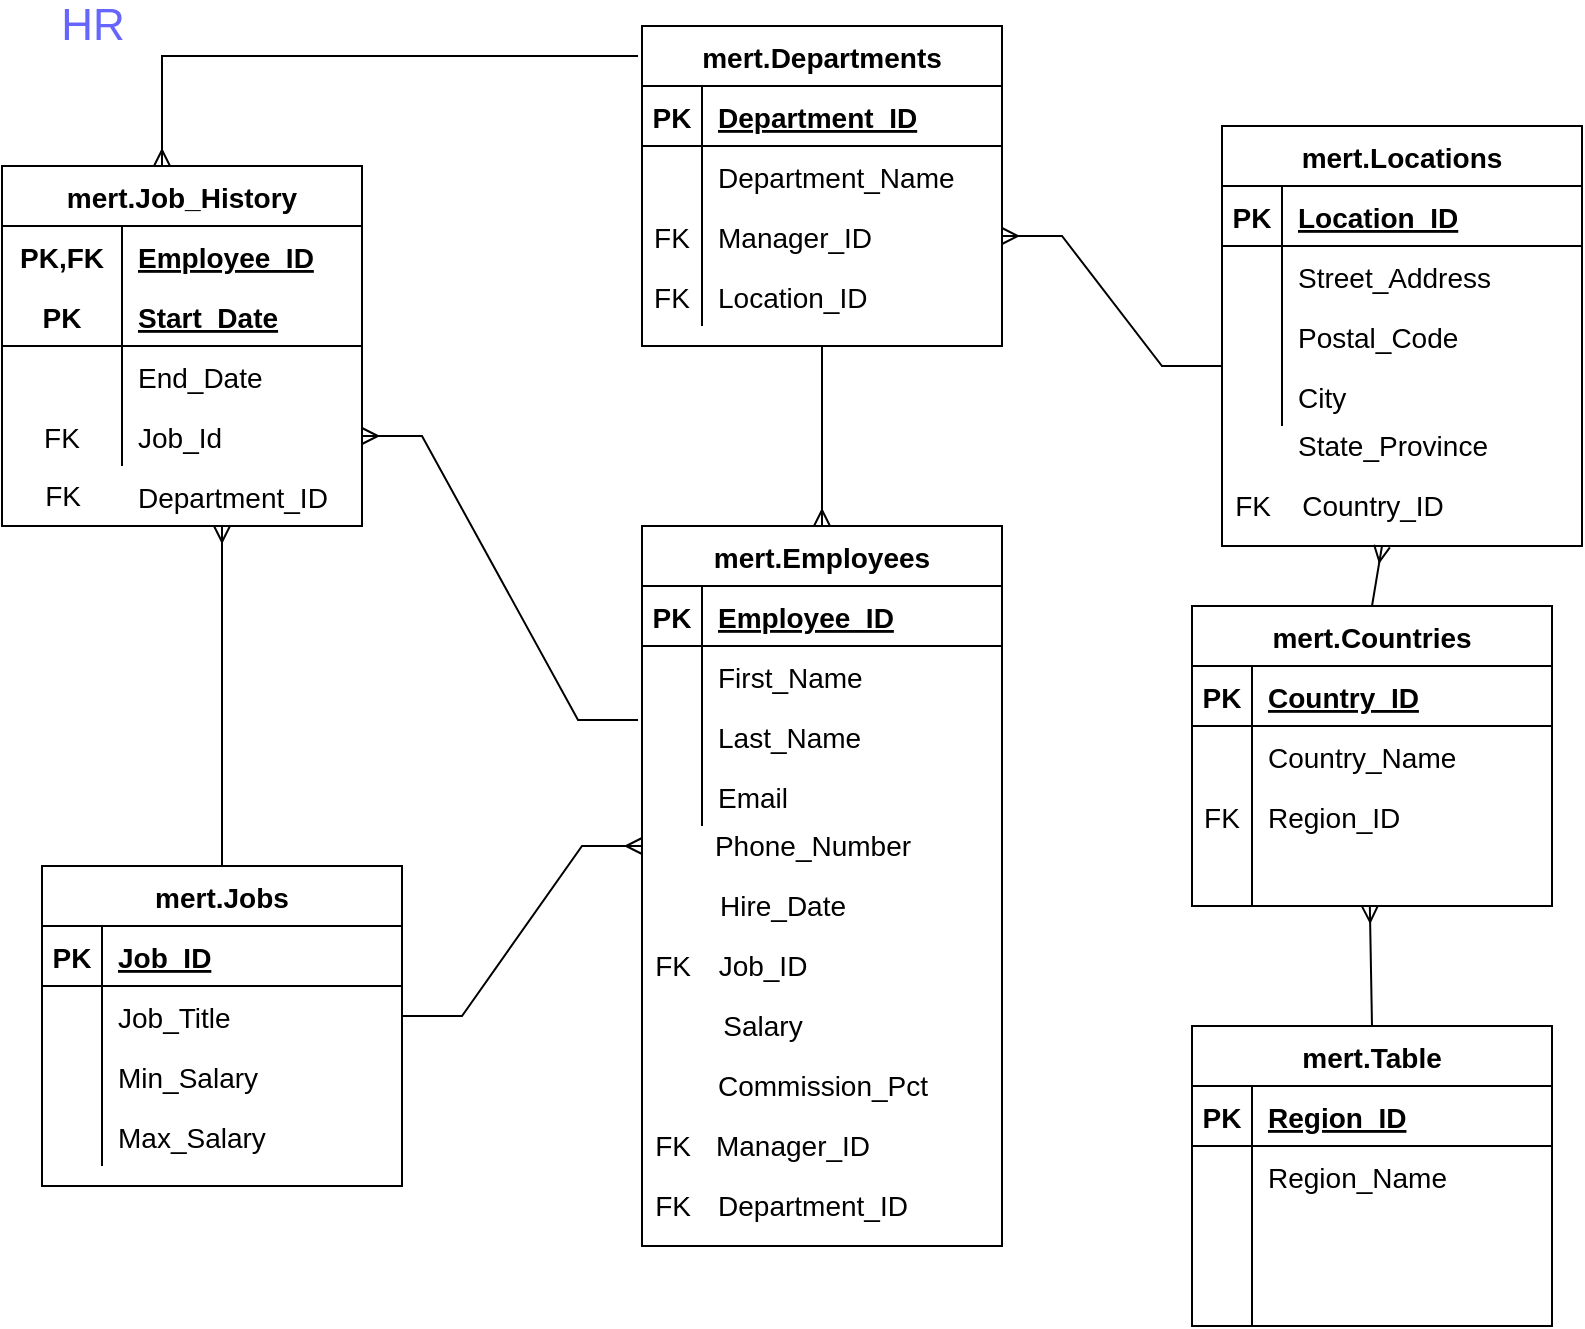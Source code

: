 <mxfile version="15.8.2" type="github">
  <diagram id="R2lEEEUBdFMjLlhIrx00" name="Page-1">
    <mxGraphModel dx="1422" dy="794" grid="1" gridSize="10" guides="1" tooltips="1" connect="1" arrows="1" fold="1" page="1" pageScale="1" pageWidth="850" pageHeight="1100" math="0" shadow="0" extFonts="Permanent Marker^https://fonts.googleapis.com/css?family=Permanent+Marker">
      <root>
        <mxCell id="0" />
        <mxCell id="1" parent="0" />
        <mxCell id="KR36820BQfX0POQIHAML-19" value="&lt;font style=&quot;font-size: 22px&quot; color=&quot;#6666ff&quot;&gt;HR&lt;/font&gt;" style="text;html=1;align=center;verticalAlign=middle;resizable=0;points=[];autosize=1;strokeColor=none;fillColor=none;" vertex="1" parent="1">
          <mxGeometry x="30" y="60" width="50" height="20" as="geometry" />
        </mxCell>
        <mxCell id="KR36820BQfX0POQIHAML-46" value="mert.Departments" style="shape=table;startSize=30;container=1;collapsible=1;childLayout=tableLayout;fixedRows=1;rowLines=0;fontStyle=1;align=center;resizeLast=1;fontSize=14;fontColor=#000000;" vertex="1" parent="1">
          <mxGeometry x="330" y="70" width="180" height="160" as="geometry" />
        </mxCell>
        <mxCell id="KR36820BQfX0POQIHAML-47" value="" style="shape=partialRectangle;collapsible=0;dropTarget=0;pointerEvents=0;fillColor=none;top=0;left=0;bottom=1;right=0;points=[[0,0.5],[1,0.5]];portConstraint=eastwest;fontSize=14;fontColor=#000000;" vertex="1" parent="KR36820BQfX0POQIHAML-46">
          <mxGeometry y="30" width="180" height="30" as="geometry" />
        </mxCell>
        <mxCell id="KR36820BQfX0POQIHAML-48" value="PK" style="shape=partialRectangle;connectable=0;fillColor=none;top=0;left=0;bottom=0;right=0;fontStyle=1;overflow=hidden;fontSize=14;fontColor=#000000;" vertex="1" parent="KR36820BQfX0POQIHAML-47">
          <mxGeometry width="30" height="30" as="geometry">
            <mxRectangle width="30" height="30" as="alternateBounds" />
          </mxGeometry>
        </mxCell>
        <mxCell id="KR36820BQfX0POQIHAML-49" value="Department_ID" style="shape=partialRectangle;connectable=0;fillColor=none;top=0;left=0;bottom=0;right=0;align=left;spacingLeft=6;fontStyle=5;overflow=hidden;fontSize=14;fontColor=#000000;" vertex="1" parent="KR36820BQfX0POQIHAML-47">
          <mxGeometry x="30" width="150" height="30" as="geometry">
            <mxRectangle width="150" height="30" as="alternateBounds" />
          </mxGeometry>
        </mxCell>
        <mxCell id="KR36820BQfX0POQIHAML-50" value="" style="shape=partialRectangle;collapsible=0;dropTarget=0;pointerEvents=0;fillColor=none;top=0;left=0;bottom=0;right=0;points=[[0,0.5],[1,0.5]];portConstraint=eastwest;fontSize=14;fontColor=#000000;" vertex="1" parent="KR36820BQfX0POQIHAML-46">
          <mxGeometry y="60" width="180" height="30" as="geometry" />
        </mxCell>
        <mxCell id="KR36820BQfX0POQIHAML-51" value="" style="shape=partialRectangle;connectable=0;fillColor=none;top=0;left=0;bottom=0;right=0;editable=1;overflow=hidden;fontSize=14;fontColor=#000000;" vertex="1" parent="KR36820BQfX0POQIHAML-50">
          <mxGeometry width="30" height="30" as="geometry">
            <mxRectangle width="30" height="30" as="alternateBounds" />
          </mxGeometry>
        </mxCell>
        <mxCell id="KR36820BQfX0POQIHAML-52" value="Department_Name" style="shape=partialRectangle;connectable=0;fillColor=none;top=0;left=0;bottom=0;right=0;align=left;spacingLeft=6;overflow=hidden;fontSize=14;fontColor=#000000;" vertex="1" parent="KR36820BQfX0POQIHAML-50">
          <mxGeometry x="30" width="150" height="30" as="geometry">
            <mxRectangle width="150" height="30" as="alternateBounds" />
          </mxGeometry>
        </mxCell>
        <mxCell id="KR36820BQfX0POQIHAML-53" value="" style="shape=partialRectangle;collapsible=0;dropTarget=0;pointerEvents=0;fillColor=none;top=0;left=0;bottom=0;right=0;points=[[0,0.5],[1,0.5]];portConstraint=eastwest;fontSize=14;fontColor=#000000;" vertex="1" parent="KR36820BQfX0POQIHAML-46">
          <mxGeometry y="90" width="180" height="30" as="geometry" />
        </mxCell>
        <mxCell id="KR36820BQfX0POQIHAML-54" value="FK" style="shape=partialRectangle;connectable=0;fillColor=none;top=0;left=0;bottom=0;right=0;editable=1;overflow=hidden;fontSize=14;fontColor=#000000;" vertex="1" parent="KR36820BQfX0POQIHAML-53">
          <mxGeometry width="30" height="30" as="geometry">
            <mxRectangle width="30" height="30" as="alternateBounds" />
          </mxGeometry>
        </mxCell>
        <mxCell id="KR36820BQfX0POQIHAML-55" value="Manager_ID" style="shape=partialRectangle;connectable=0;fillColor=none;top=0;left=0;bottom=0;right=0;align=left;spacingLeft=6;overflow=hidden;fontSize=14;fontColor=#000000;" vertex="1" parent="KR36820BQfX0POQIHAML-53">
          <mxGeometry x="30" width="150" height="30" as="geometry">
            <mxRectangle width="150" height="30" as="alternateBounds" />
          </mxGeometry>
        </mxCell>
        <mxCell id="KR36820BQfX0POQIHAML-56" value="" style="shape=partialRectangle;collapsible=0;dropTarget=0;pointerEvents=0;fillColor=none;top=0;left=0;bottom=0;right=0;points=[[0,0.5],[1,0.5]];portConstraint=eastwest;fontSize=14;fontColor=#000000;" vertex="1" parent="KR36820BQfX0POQIHAML-46">
          <mxGeometry y="120" width="180" height="30" as="geometry" />
        </mxCell>
        <mxCell id="KR36820BQfX0POQIHAML-57" value="FK" style="shape=partialRectangle;connectable=0;fillColor=none;top=0;left=0;bottom=0;right=0;editable=1;overflow=hidden;fontSize=14;fontColor=#000000;" vertex="1" parent="KR36820BQfX0POQIHAML-56">
          <mxGeometry width="30" height="30" as="geometry">
            <mxRectangle width="30" height="30" as="alternateBounds" />
          </mxGeometry>
        </mxCell>
        <mxCell id="KR36820BQfX0POQIHAML-58" value="Location_ID" style="shape=partialRectangle;connectable=0;fillColor=none;top=0;left=0;bottom=0;right=0;align=left;spacingLeft=6;overflow=hidden;fontSize=14;fontColor=#000000;" vertex="1" parent="KR36820BQfX0POQIHAML-56">
          <mxGeometry x="30" width="150" height="30" as="geometry">
            <mxRectangle width="150" height="30" as="alternateBounds" />
          </mxGeometry>
        </mxCell>
        <mxCell id="KR36820BQfX0POQIHAML-74" value="mert.Locations" style="shape=table;startSize=30;container=1;collapsible=1;childLayout=tableLayout;fixedRows=1;rowLines=0;fontStyle=1;align=center;resizeLast=1;fontSize=14;fontColor=#000000;" vertex="1" parent="1">
          <mxGeometry x="620" y="120" width="180" height="210" as="geometry" />
        </mxCell>
        <mxCell id="KR36820BQfX0POQIHAML-75" value="" style="shape=partialRectangle;collapsible=0;dropTarget=0;pointerEvents=0;fillColor=none;top=0;left=0;bottom=1;right=0;points=[[0,0.5],[1,0.5]];portConstraint=eastwest;fontSize=14;fontColor=#000000;" vertex="1" parent="KR36820BQfX0POQIHAML-74">
          <mxGeometry y="30" width="180" height="30" as="geometry" />
        </mxCell>
        <mxCell id="KR36820BQfX0POQIHAML-76" value="PK" style="shape=partialRectangle;connectable=0;fillColor=none;top=0;left=0;bottom=0;right=0;fontStyle=1;overflow=hidden;fontSize=14;fontColor=#000000;" vertex="1" parent="KR36820BQfX0POQIHAML-75">
          <mxGeometry width="30" height="30" as="geometry">
            <mxRectangle width="30" height="30" as="alternateBounds" />
          </mxGeometry>
        </mxCell>
        <mxCell id="KR36820BQfX0POQIHAML-77" value="Location_ID" style="shape=partialRectangle;connectable=0;fillColor=none;top=0;left=0;bottom=0;right=0;align=left;spacingLeft=6;fontStyle=5;overflow=hidden;fontSize=14;fontColor=#000000;" vertex="1" parent="KR36820BQfX0POQIHAML-75">
          <mxGeometry x="30" width="150" height="30" as="geometry">
            <mxRectangle width="150" height="30" as="alternateBounds" />
          </mxGeometry>
        </mxCell>
        <mxCell id="KR36820BQfX0POQIHAML-78" value="" style="shape=partialRectangle;collapsible=0;dropTarget=0;pointerEvents=0;fillColor=none;top=0;left=0;bottom=0;right=0;points=[[0,0.5],[1,0.5]];portConstraint=eastwest;fontSize=14;fontColor=#000000;" vertex="1" parent="KR36820BQfX0POQIHAML-74">
          <mxGeometry y="60" width="180" height="30" as="geometry" />
        </mxCell>
        <mxCell id="KR36820BQfX0POQIHAML-79" value="" style="shape=partialRectangle;connectable=0;fillColor=none;top=0;left=0;bottom=0;right=0;editable=1;overflow=hidden;fontSize=14;fontColor=#000000;" vertex="1" parent="KR36820BQfX0POQIHAML-78">
          <mxGeometry width="30" height="30" as="geometry">
            <mxRectangle width="30" height="30" as="alternateBounds" />
          </mxGeometry>
        </mxCell>
        <mxCell id="KR36820BQfX0POQIHAML-80" value="Street_Address" style="shape=partialRectangle;connectable=0;fillColor=none;top=0;left=0;bottom=0;right=0;align=left;spacingLeft=6;overflow=hidden;fontSize=14;fontColor=#000000;" vertex="1" parent="KR36820BQfX0POQIHAML-78">
          <mxGeometry x="30" width="150" height="30" as="geometry">
            <mxRectangle width="150" height="30" as="alternateBounds" />
          </mxGeometry>
        </mxCell>
        <mxCell id="KR36820BQfX0POQIHAML-81" value="" style="shape=partialRectangle;collapsible=0;dropTarget=0;pointerEvents=0;fillColor=none;top=0;left=0;bottom=0;right=0;points=[[0,0.5],[1,0.5]];portConstraint=eastwest;fontSize=14;fontColor=#000000;" vertex="1" parent="KR36820BQfX0POQIHAML-74">
          <mxGeometry y="90" width="180" height="30" as="geometry" />
        </mxCell>
        <mxCell id="KR36820BQfX0POQIHAML-82" value="" style="shape=partialRectangle;connectable=0;fillColor=none;top=0;left=0;bottom=0;right=0;editable=1;overflow=hidden;fontSize=14;fontColor=#000000;" vertex="1" parent="KR36820BQfX0POQIHAML-81">
          <mxGeometry width="30" height="30" as="geometry">
            <mxRectangle width="30" height="30" as="alternateBounds" />
          </mxGeometry>
        </mxCell>
        <mxCell id="KR36820BQfX0POQIHAML-83" value="Postal_Code" style="shape=partialRectangle;connectable=0;fillColor=none;top=0;left=0;bottom=0;right=0;align=left;spacingLeft=6;overflow=hidden;fontSize=14;fontColor=#000000;" vertex="1" parent="KR36820BQfX0POQIHAML-81">
          <mxGeometry x="30" width="150" height="30" as="geometry">
            <mxRectangle width="150" height="30" as="alternateBounds" />
          </mxGeometry>
        </mxCell>
        <mxCell id="KR36820BQfX0POQIHAML-84" value="" style="shape=partialRectangle;collapsible=0;dropTarget=0;pointerEvents=0;fillColor=none;top=0;left=0;bottom=0;right=0;points=[[0,0.5],[1,0.5]];portConstraint=eastwest;fontSize=14;fontColor=#000000;" vertex="1" parent="KR36820BQfX0POQIHAML-74">
          <mxGeometry y="120" width="180" height="30" as="geometry" />
        </mxCell>
        <mxCell id="KR36820BQfX0POQIHAML-85" value="" style="shape=partialRectangle;connectable=0;fillColor=none;top=0;left=0;bottom=0;right=0;editable=1;overflow=hidden;fontSize=14;fontColor=#000000;" vertex="1" parent="KR36820BQfX0POQIHAML-84">
          <mxGeometry width="30" height="30" as="geometry">
            <mxRectangle width="30" height="30" as="alternateBounds" />
          </mxGeometry>
        </mxCell>
        <mxCell id="KR36820BQfX0POQIHAML-86" value="City" style="shape=partialRectangle;connectable=0;fillColor=none;top=0;left=0;bottom=0;right=0;align=left;spacingLeft=6;overflow=hidden;fontSize=14;fontColor=#000000;" vertex="1" parent="KR36820BQfX0POQIHAML-84">
          <mxGeometry x="30" width="150" height="30" as="geometry">
            <mxRectangle width="150" height="30" as="alternateBounds" />
          </mxGeometry>
        </mxCell>
        <mxCell id="KR36820BQfX0POQIHAML-87" value="State_Province" style="text;html=1;align=center;verticalAlign=middle;resizable=0;points=[];autosize=1;strokeColor=none;fillColor=none;fontSize=14;fontColor=#000000;" vertex="1" parent="1">
          <mxGeometry x="650" y="270" width="110" height="20" as="geometry" />
        </mxCell>
        <mxCell id="KR36820BQfX0POQIHAML-88" value="Country_ID" style="text;html=1;align=center;verticalAlign=middle;resizable=0;points=[];autosize=1;strokeColor=none;fillColor=none;fontSize=14;fontColor=#000000;" vertex="1" parent="1">
          <mxGeometry x="650" y="300" width="90" height="20" as="geometry" />
        </mxCell>
        <mxCell id="KR36820BQfX0POQIHAML-89" value="mert.Jobs" style="shape=table;startSize=30;container=1;collapsible=1;childLayout=tableLayout;fixedRows=1;rowLines=0;fontStyle=1;align=center;resizeLast=1;fontSize=14;fontColor=#000000;" vertex="1" parent="1">
          <mxGeometry x="30" y="490" width="180" height="160" as="geometry" />
        </mxCell>
        <mxCell id="KR36820BQfX0POQIHAML-90" value="" style="shape=partialRectangle;collapsible=0;dropTarget=0;pointerEvents=0;fillColor=none;top=0;left=0;bottom=1;right=0;points=[[0,0.5],[1,0.5]];portConstraint=eastwest;fontSize=14;fontColor=#000000;" vertex="1" parent="KR36820BQfX0POQIHAML-89">
          <mxGeometry y="30" width="180" height="30" as="geometry" />
        </mxCell>
        <mxCell id="KR36820BQfX0POQIHAML-91" value="PK" style="shape=partialRectangle;connectable=0;fillColor=none;top=0;left=0;bottom=0;right=0;fontStyle=1;overflow=hidden;fontSize=14;fontColor=#000000;" vertex="1" parent="KR36820BQfX0POQIHAML-90">
          <mxGeometry width="30" height="30" as="geometry">
            <mxRectangle width="30" height="30" as="alternateBounds" />
          </mxGeometry>
        </mxCell>
        <mxCell id="KR36820BQfX0POQIHAML-92" value="Job_ID" style="shape=partialRectangle;connectable=0;fillColor=none;top=0;left=0;bottom=0;right=0;align=left;spacingLeft=6;fontStyle=5;overflow=hidden;fontSize=14;fontColor=#000000;" vertex="1" parent="KR36820BQfX0POQIHAML-90">
          <mxGeometry x="30" width="150" height="30" as="geometry">
            <mxRectangle width="150" height="30" as="alternateBounds" />
          </mxGeometry>
        </mxCell>
        <mxCell id="KR36820BQfX0POQIHAML-93" value="" style="shape=partialRectangle;collapsible=0;dropTarget=0;pointerEvents=0;fillColor=none;top=0;left=0;bottom=0;right=0;points=[[0,0.5],[1,0.5]];portConstraint=eastwest;fontSize=14;fontColor=#000000;" vertex="1" parent="KR36820BQfX0POQIHAML-89">
          <mxGeometry y="60" width="180" height="30" as="geometry" />
        </mxCell>
        <mxCell id="KR36820BQfX0POQIHAML-94" value="" style="shape=partialRectangle;connectable=0;fillColor=none;top=0;left=0;bottom=0;right=0;editable=1;overflow=hidden;fontSize=14;fontColor=#000000;" vertex="1" parent="KR36820BQfX0POQIHAML-93">
          <mxGeometry width="30" height="30" as="geometry">
            <mxRectangle width="30" height="30" as="alternateBounds" />
          </mxGeometry>
        </mxCell>
        <mxCell id="KR36820BQfX0POQIHAML-95" value="Job_Title" style="shape=partialRectangle;connectable=0;fillColor=none;top=0;left=0;bottom=0;right=0;align=left;spacingLeft=6;overflow=hidden;fontSize=14;fontColor=#000000;" vertex="1" parent="KR36820BQfX0POQIHAML-93">
          <mxGeometry x="30" width="150" height="30" as="geometry">
            <mxRectangle width="150" height="30" as="alternateBounds" />
          </mxGeometry>
        </mxCell>
        <mxCell id="KR36820BQfX0POQIHAML-96" value="" style="shape=partialRectangle;collapsible=0;dropTarget=0;pointerEvents=0;fillColor=none;top=0;left=0;bottom=0;right=0;points=[[0,0.5],[1,0.5]];portConstraint=eastwest;fontSize=14;fontColor=#000000;" vertex="1" parent="KR36820BQfX0POQIHAML-89">
          <mxGeometry y="90" width="180" height="30" as="geometry" />
        </mxCell>
        <mxCell id="KR36820BQfX0POQIHAML-97" value="" style="shape=partialRectangle;connectable=0;fillColor=none;top=0;left=0;bottom=0;right=0;editable=1;overflow=hidden;fontSize=14;fontColor=#000000;" vertex="1" parent="KR36820BQfX0POQIHAML-96">
          <mxGeometry width="30" height="30" as="geometry">
            <mxRectangle width="30" height="30" as="alternateBounds" />
          </mxGeometry>
        </mxCell>
        <mxCell id="KR36820BQfX0POQIHAML-98" value="Min_Salary" style="shape=partialRectangle;connectable=0;fillColor=none;top=0;left=0;bottom=0;right=0;align=left;spacingLeft=6;overflow=hidden;fontSize=14;fontColor=#000000;" vertex="1" parent="KR36820BQfX0POQIHAML-96">
          <mxGeometry x="30" width="150" height="30" as="geometry">
            <mxRectangle width="150" height="30" as="alternateBounds" />
          </mxGeometry>
        </mxCell>
        <mxCell id="KR36820BQfX0POQIHAML-99" value="" style="shape=partialRectangle;collapsible=0;dropTarget=0;pointerEvents=0;fillColor=none;top=0;left=0;bottom=0;right=0;points=[[0,0.5],[1,0.5]];portConstraint=eastwest;fontSize=14;fontColor=#000000;" vertex="1" parent="KR36820BQfX0POQIHAML-89">
          <mxGeometry y="120" width="180" height="30" as="geometry" />
        </mxCell>
        <mxCell id="KR36820BQfX0POQIHAML-100" value="" style="shape=partialRectangle;connectable=0;fillColor=none;top=0;left=0;bottom=0;right=0;editable=1;overflow=hidden;fontSize=14;fontColor=#000000;" vertex="1" parent="KR36820BQfX0POQIHAML-99">
          <mxGeometry width="30" height="30" as="geometry">
            <mxRectangle width="30" height="30" as="alternateBounds" />
          </mxGeometry>
        </mxCell>
        <mxCell id="KR36820BQfX0POQIHAML-101" value="Max_Salary" style="shape=partialRectangle;connectable=0;fillColor=none;top=0;left=0;bottom=0;right=0;align=left;spacingLeft=6;overflow=hidden;fontSize=14;fontColor=#000000;" vertex="1" parent="KR36820BQfX0POQIHAML-99">
          <mxGeometry x="30" width="150" height="30" as="geometry">
            <mxRectangle width="150" height="30" as="alternateBounds" />
          </mxGeometry>
        </mxCell>
        <mxCell id="KR36820BQfX0POQIHAML-102" value="mert.Employees" style="shape=table;startSize=30;container=1;collapsible=1;childLayout=tableLayout;fixedRows=1;rowLines=0;fontStyle=1;align=center;resizeLast=1;fontSize=14;fontColor=#000000;" vertex="1" parent="1">
          <mxGeometry x="330" y="320" width="180" height="360" as="geometry" />
        </mxCell>
        <mxCell id="KR36820BQfX0POQIHAML-103" value="" style="shape=partialRectangle;collapsible=0;dropTarget=0;pointerEvents=0;fillColor=none;top=0;left=0;bottom=1;right=0;points=[[0,0.5],[1,0.5]];portConstraint=eastwest;fontSize=14;fontColor=#000000;" vertex="1" parent="KR36820BQfX0POQIHAML-102">
          <mxGeometry y="30" width="180" height="30" as="geometry" />
        </mxCell>
        <mxCell id="KR36820BQfX0POQIHAML-104" value="PK" style="shape=partialRectangle;connectable=0;fillColor=none;top=0;left=0;bottom=0;right=0;fontStyle=1;overflow=hidden;fontSize=14;fontColor=#000000;" vertex="1" parent="KR36820BQfX0POQIHAML-103">
          <mxGeometry width="30" height="30" as="geometry">
            <mxRectangle width="30" height="30" as="alternateBounds" />
          </mxGeometry>
        </mxCell>
        <mxCell id="KR36820BQfX0POQIHAML-105" value="Employee_ID" style="shape=partialRectangle;connectable=0;fillColor=none;top=0;left=0;bottom=0;right=0;align=left;spacingLeft=6;fontStyle=5;overflow=hidden;fontSize=14;fontColor=#000000;" vertex="1" parent="KR36820BQfX0POQIHAML-103">
          <mxGeometry x="30" width="150" height="30" as="geometry">
            <mxRectangle width="150" height="30" as="alternateBounds" />
          </mxGeometry>
        </mxCell>
        <mxCell id="KR36820BQfX0POQIHAML-106" value="" style="shape=partialRectangle;collapsible=0;dropTarget=0;pointerEvents=0;fillColor=none;top=0;left=0;bottom=0;right=0;points=[[0,0.5],[1,0.5]];portConstraint=eastwest;fontSize=14;fontColor=#000000;" vertex="1" parent="KR36820BQfX0POQIHAML-102">
          <mxGeometry y="60" width="180" height="30" as="geometry" />
        </mxCell>
        <mxCell id="KR36820BQfX0POQIHAML-107" value="" style="shape=partialRectangle;connectable=0;fillColor=none;top=0;left=0;bottom=0;right=0;editable=1;overflow=hidden;fontSize=14;fontColor=#000000;" vertex="1" parent="KR36820BQfX0POQIHAML-106">
          <mxGeometry width="30" height="30" as="geometry">
            <mxRectangle width="30" height="30" as="alternateBounds" />
          </mxGeometry>
        </mxCell>
        <mxCell id="KR36820BQfX0POQIHAML-108" value="First_Name" style="shape=partialRectangle;connectable=0;fillColor=none;top=0;left=0;bottom=0;right=0;align=left;spacingLeft=6;overflow=hidden;fontSize=14;fontColor=#000000;" vertex="1" parent="KR36820BQfX0POQIHAML-106">
          <mxGeometry x="30" width="150" height="30" as="geometry">
            <mxRectangle width="150" height="30" as="alternateBounds" />
          </mxGeometry>
        </mxCell>
        <mxCell id="KR36820BQfX0POQIHAML-109" value="" style="shape=partialRectangle;collapsible=0;dropTarget=0;pointerEvents=0;fillColor=none;top=0;left=0;bottom=0;right=0;points=[[0,0.5],[1,0.5]];portConstraint=eastwest;fontSize=14;fontColor=#000000;" vertex="1" parent="KR36820BQfX0POQIHAML-102">
          <mxGeometry y="90" width="180" height="30" as="geometry" />
        </mxCell>
        <mxCell id="KR36820BQfX0POQIHAML-110" value="" style="shape=partialRectangle;connectable=0;fillColor=none;top=0;left=0;bottom=0;right=0;editable=1;overflow=hidden;fontSize=14;fontColor=#000000;" vertex="1" parent="KR36820BQfX0POQIHAML-109">
          <mxGeometry width="30" height="30" as="geometry">
            <mxRectangle width="30" height="30" as="alternateBounds" />
          </mxGeometry>
        </mxCell>
        <mxCell id="KR36820BQfX0POQIHAML-111" value="Last_Name" style="shape=partialRectangle;connectable=0;fillColor=none;top=0;left=0;bottom=0;right=0;align=left;spacingLeft=6;overflow=hidden;fontSize=14;fontColor=#000000;" vertex="1" parent="KR36820BQfX0POQIHAML-109">
          <mxGeometry x="30" width="150" height="30" as="geometry">
            <mxRectangle width="150" height="30" as="alternateBounds" />
          </mxGeometry>
        </mxCell>
        <mxCell id="KR36820BQfX0POQIHAML-112" value="" style="shape=partialRectangle;collapsible=0;dropTarget=0;pointerEvents=0;fillColor=none;top=0;left=0;bottom=0;right=0;points=[[0,0.5],[1,0.5]];portConstraint=eastwest;fontSize=14;fontColor=#000000;" vertex="1" parent="KR36820BQfX0POQIHAML-102">
          <mxGeometry y="120" width="180" height="30" as="geometry" />
        </mxCell>
        <mxCell id="KR36820BQfX0POQIHAML-113" value="" style="shape=partialRectangle;connectable=0;fillColor=none;top=0;left=0;bottom=0;right=0;editable=1;overflow=hidden;fontSize=14;fontColor=#000000;" vertex="1" parent="KR36820BQfX0POQIHAML-112">
          <mxGeometry width="30" height="30" as="geometry">
            <mxRectangle width="30" height="30" as="alternateBounds" />
          </mxGeometry>
        </mxCell>
        <mxCell id="KR36820BQfX0POQIHAML-114" value="Email" style="shape=partialRectangle;connectable=0;fillColor=none;top=0;left=0;bottom=0;right=0;align=left;spacingLeft=6;overflow=hidden;fontSize=14;fontColor=#000000;" vertex="1" parent="KR36820BQfX0POQIHAML-112">
          <mxGeometry x="30" width="150" height="30" as="geometry">
            <mxRectangle width="150" height="30" as="alternateBounds" />
          </mxGeometry>
        </mxCell>
        <mxCell id="KR36820BQfX0POQIHAML-115" value="Phone_Number" style="text;html=1;align=center;verticalAlign=middle;resizable=0;points=[];autosize=1;strokeColor=none;fillColor=none;fontSize=14;fontColor=#000000;" vertex="1" parent="1">
          <mxGeometry x="360" y="470" width="110" height="20" as="geometry" />
        </mxCell>
        <mxCell id="KR36820BQfX0POQIHAML-116" value="Hire_Date" style="text;html=1;align=center;verticalAlign=middle;resizable=0;points=[];autosize=1;strokeColor=none;fillColor=none;fontSize=14;fontColor=#000000;" vertex="1" parent="1">
          <mxGeometry x="360" y="500" width="80" height="20" as="geometry" />
        </mxCell>
        <mxCell id="KR36820BQfX0POQIHAML-117" value="Job_ID" style="text;html=1;align=center;verticalAlign=middle;resizable=0;points=[];autosize=1;strokeColor=none;fillColor=none;fontSize=14;fontColor=#000000;" vertex="1" parent="1">
          <mxGeometry x="360" y="530" width="60" height="20" as="geometry" />
        </mxCell>
        <mxCell id="KR36820BQfX0POQIHAML-118" value="Salary" style="text;html=1;align=center;verticalAlign=middle;resizable=0;points=[];autosize=1;strokeColor=none;fillColor=none;fontSize=14;fontColor=#000000;" vertex="1" parent="1">
          <mxGeometry x="360" y="560" width="60" height="20" as="geometry" />
        </mxCell>
        <mxCell id="KR36820BQfX0POQIHAML-119" value="Commission_Pct" style="text;html=1;align=center;verticalAlign=middle;resizable=0;points=[];autosize=1;strokeColor=none;fillColor=none;fontSize=14;fontColor=#000000;" vertex="1" parent="1">
          <mxGeometry x="360" y="590" width="120" height="20" as="geometry" />
        </mxCell>
        <mxCell id="KR36820BQfX0POQIHAML-120" value="Manager_ID" style="text;html=1;align=center;verticalAlign=middle;resizable=0;points=[];autosize=1;strokeColor=none;fillColor=none;fontSize=14;fontColor=#000000;" vertex="1" parent="1">
          <mxGeometry x="360" y="620" width="90" height="20" as="geometry" />
        </mxCell>
        <mxCell id="KR36820BQfX0POQIHAML-121" value="Department_ID" style="text;html=1;align=center;verticalAlign=middle;resizable=0;points=[];autosize=1;strokeColor=none;fillColor=none;fontSize=14;fontColor=#000000;" vertex="1" parent="1">
          <mxGeometry x="360" y="650" width="110" height="20" as="geometry" />
        </mxCell>
        <mxCell id="KR36820BQfX0POQIHAML-122" value="mert.Countries" style="shape=table;startSize=30;container=1;collapsible=1;childLayout=tableLayout;fixedRows=1;rowLines=0;fontStyle=1;align=center;resizeLast=1;fontSize=14;fontColor=#000000;" vertex="1" parent="1">
          <mxGeometry x="605" y="360" width="180" height="150" as="geometry" />
        </mxCell>
        <mxCell id="KR36820BQfX0POQIHAML-123" value="" style="shape=partialRectangle;collapsible=0;dropTarget=0;pointerEvents=0;fillColor=none;top=0;left=0;bottom=1;right=0;points=[[0,0.5],[1,0.5]];portConstraint=eastwest;fontSize=14;fontColor=#000000;" vertex="1" parent="KR36820BQfX0POQIHAML-122">
          <mxGeometry y="30" width="180" height="30" as="geometry" />
        </mxCell>
        <mxCell id="KR36820BQfX0POQIHAML-124" value="PK" style="shape=partialRectangle;connectable=0;fillColor=none;top=0;left=0;bottom=0;right=0;fontStyle=1;overflow=hidden;fontSize=14;fontColor=#000000;" vertex="1" parent="KR36820BQfX0POQIHAML-123">
          <mxGeometry width="30" height="30" as="geometry">
            <mxRectangle width="30" height="30" as="alternateBounds" />
          </mxGeometry>
        </mxCell>
        <mxCell id="KR36820BQfX0POQIHAML-125" value="Country_ID" style="shape=partialRectangle;connectable=0;fillColor=none;top=0;left=0;bottom=0;right=0;align=left;spacingLeft=6;fontStyle=5;overflow=hidden;fontSize=14;fontColor=#000000;" vertex="1" parent="KR36820BQfX0POQIHAML-123">
          <mxGeometry x="30" width="150" height="30" as="geometry">
            <mxRectangle width="150" height="30" as="alternateBounds" />
          </mxGeometry>
        </mxCell>
        <mxCell id="KR36820BQfX0POQIHAML-126" value="" style="shape=partialRectangle;collapsible=0;dropTarget=0;pointerEvents=0;fillColor=none;top=0;left=0;bottom=0;right=0;points=[[0,0.5],[1,0.5]];portConstraint=eastwest;fontSize=14;fontColor=#000000;" vertex="1" parent="KR36820BQfX0POQIHAML-122">
          <mxGeometry y="60" width="180" height="30" as="geometry" />
        </mxCell>
        <mxCell id="KR36820BQfX0POQIHAML-127" value="" style="shape=partialRectangle;connectable=0;fillColor=none;top=0;left=0;bottom=0;right=0;editable=1;overflow=hidden;fontSize=14;fontColor=#000000;" vertex="1" parent="KR36820BQfX0POQIHAML-126">
          <mxGeometry width="30" height="30" as="geometry">
            <mxRectangle width="30" height="30" as="alternateBounds" />
          </mxGeometry>
        </mxCell>
        <mxCell id="KR36820BQfX0POQIHAML-128" value="Country_Name" style="shape=partialRectangle;connectable=0;fillColor=none;top=0;left=0;bottom=0;right=0;align=left;spacingLeft=6;overflow=hidden;fontSize=14;fontColor=#000000;" vertex="1" parent="KR36820BQfX0POQIHAML-126">
          <mxGeometry x="30" width="150" height="30" as="geometry">
            <mxRectangle width="150" height="30" as="alternateBounds" />
          </mxGeometry>
        </mxCell>
        <mxCell id="KR36820BQfX0POQIHAML-129" value="" style="shape=partialRectangle;collapsible=0;dropTarget=0;pointerEvents=0;fillColor=none;top=0;left=0;bottom=0;right=0;points=[[0,0.5],[1,0.5]];portConstraint=eastwest;fontSize=14;fontColor=#000000;" vertex="1" parent="KR36820BQfX0POQIHAML-122">
          <mxGeometry y="90" width="180" height="30" as="geometry" />
        </mxCell>
        <mxCell id="KR36820BQfX0POQIHAML-130" value="FK" style="shape=partialRectangle;connectable=0;fillColor=none;top=0;left=0;bottom=0;right=0;editable=1;overflow=hidden;fontSize=14;fontColor=#000000;" vertex="1" parent="KR36820BQfX0POQIHAML-129">
          <mxGeometry width="30" height="30" as="geometry">
            <mxRectangle width="30" height="30" as="alternateBounds" />
          </mxGeometry>
        </mxCell>
        <mxCell id="KR36820BQfX0POQIHAML-131" value="Region_ID" style="shape=partialRectangle;connectable=0;fillColor=none;top=0;left=0;bottom=0;right=0;align=left;spacingLeft=6;overflow=hidden;fontSize=14;fontColor=#000000;" vertex="1" parent="KR36820BQfX0POQIHAML-129">
          <mxGeometry x="30" width="150" height="30" as="geometry">
            <mxRectangle width="150" height="30" as="alternateBounds" />
          </mxGeometry>
        </mxCell>
        <mxCell id="KR36820BQfX0POQIHAML-132" value="" style="shape=partialRectangle;collapsible=0;dropTarget=0;pointerEvents=0;fillColor=none;top=0;left=0;bottom=0;right=0;points=[[0,0.5],[1,0.5]];portConstraint=eastwest;fontSize=14;fontColor=#000000;" vertex="1" parent="KR36820BQfX0POQIHAML-122">
          <mxGeometry y="120" width="180" height="30" as="geometry" />
        </mxCell>
        <mxCell id="KR36820BQfX0POQIHAML-133" value="" style="shape=partialRectangle;connectable=0;fillColor=none;top=0;left=0;bottom=0;right=0;editable=1;overflow=hidden;fontSize=14;fontColor=#000000;" vertex="1" parent="KR36820BQfX0POQIHAML-132">
          <mxGeometry width="30" height="30" as="geometry">
            <mxRectangle width="30" height="30" as="alternateBounds" />
          </mxGeometry>
        </mxCell>
        <mxCell id="KR36820BQfX0POQIHAML-134" value="" style="shape=partialRectangle;connectable=0;fillColor=none;top=0;left=0;bottom=0;right=0;align=left;spacingLeft=6;overflow=hidden;fontSize=14;fontColor=#000000;" vertex="1" parent="KR36820BQfX0POQIHAML-132">
          <mxGeometry x="30" width="150" height="30" as="geometry">
            <mxRectangle width="150" height="30" as="alternateBounds" />
          </mxGeometry>
        </mxCell>
        <mxCell id="KR36820BQfX0POQIHAML-135" value="mert.Table" style="shape=table;startSize=30;container=1;collapsible=1;childLayout=tableLayout;fixedRows=1;rowLines=0;fontStyle=1;align=center;resizeLast=1;fontSize=14;fontColor=#000000;" vertex="1" parent="1">
          <mxGeometry x="605" y="570" width="180" height="150" as="geometry" />
        </mxCell>
        <mxCell id="KR36820BQfX0POQIHAML-136" value="" style="shape=partialRectangle;collapsible=0;dropTarget=0;pointerEvents=0;fillColor=none;top=0;left=0;bottom=1;right=0;points=[[0,0.5],[1,0.5]];portConstraint=eastwest;fontSize=14;fontColor=#000000;" vertex="1" parent="KR36820BQfX0POQIHAML-135">
          <mxGeometry y="30" width="180" height="30" as="geometry" />
        </mxCell>
        <mxCell id="KR36820BQfX0POQIHAML-137" value="PK" style="shape=partialRectangle;connectable=0;fillColor=none;top=0;left=0;bottom=0;right=0;fontStyle=1;overflow=hidden;fontSize=14;fontColor=#000000;" vertex="1" parent="KR36820BQfX0POQIHAML-136">
          <mxGeometry width="30" height="30" as="geometry">
            <mxRectangle width="30" height="30" as="alternateBounds" />
          </mxGeometry>
        </mxCell>
        <mxCell id="KR36820BQfX0POQIHAML-138" value="Region_ID" style="shape=partialRectangle;connectable=0;fillColor=none;top=0;left=0;bottom=0;right=0;align=left;spacingLeft=6;fontStyle=5;overflow=hidden;fontSize=14;fontColor=#000000;" vertex="1" parent="KR36820BQfX0POQIHAML-136">
          <mxGeometry x="30" width="150" height="30" as="geometry">
            <mxRectangle width="150" height="30" as="alternateBounds" />
          </mxGeometry>
        </mxCell>
        <mxCell id="KR36820BQfX0POQIHAML-139" value="" style="shape=partialRectangle;collapsible=0;dropTarget=0;pointerEvents=0;fillColor=none;top=0;left=0;bottom=0;right=0;points=[[0,0.5],[1,0.5]];portConstraint=eastwest;fontSize=14;fontColor=#000000;" vertex="1" parent="KR36820BQfX0POQIHAML-135">
          <mxGeometry y="60" width="180" height="30" as="geometry" />
        </mxCell>
        <mxCell id="KR36820BQfX0POQIHAML-140" value="" style="shape=partialRectangle;connectable=0;fillColor=none;top=0;left=0;bottom=0;right=0;editable=1;overflow=hidden;fontSize=14;fontColor=#000000;" vertex="1" parent="KR36820BQfX0POQIHAML-139">
          <mxGeometry width="30" height="30" as="geometry">
            <mxRectangle width="30" height="30" as="alternateBounds" />
          </mxGeometry>
        </mxCell>
        <mxCell id="KR36820BQfX0POQIHAML-141" value="Region_Name" style="shape=partialRectangle;connectable=0;fillColor=none;top=0;left=0;bottom=0;right=0;align=left;spacingLeft=6;overflow=hidden;fontSize=14;fontColor=#000000;" vertex="1" parent="KR36820BQfX0POQIHAML-139">
          <mxGeometry x="30" width="150" height="30" as="geometry">
            <mxRectangle width="150" height="30" as="alternateBounds" />
          </mxGeometry>
        </mxCell>
        <mxCell id="KR36820BQfX0POQIHAML-142" value="" style="shape=partialRectangle;collapsible=0;dropTarget=0;pointerEvents=0;fillColor=none;top=0;left=0;bottom=0;right=0;points=[[0,0.5],[1,0.5]];portConstraint=eastwest;fontSize=14;fontColor=#000000;" vertex="1" parent="KR36820BQfX0POQIHAML-135">
          <mxGeometry y="90" width="180" height="30" as="geometry" />
        </mxCell>
        <mxCell id="KR36820BQfX0POQIHAML-143" value="" style="shape=partialRectangle;connectable=0;fillColor=none;top=0;left=0;bottom=0;right=0;editable=1;overflow=hidden;fontSize=14;fontColor=#000000;" vertex="1" parent="KR36820BQfX0POQIHAML-142">
          <mxGeometry width="30" height="30" as="geometry">
            <mxRectangle width="30" height="30" as="alternateBounds" />
          </mxGeometry>
        </mxCell>
        <mxCell id="KR36820BQfX0POQIHAML-144" value="" style="shape=partialRectangle;connectable=0;fillColor=none;top=0;left=0;bottom=0;right=0;align=left;spacingLeft=6;overflow=hidden;fontSize=14;fontColor=#000000;" vertex="1" parent="KR36820BQfX0POQIHAML-142">
          <mxGeometry x="30" width="150" height="30" as="geometry">
            <mxRectangle width="150" height="30" as="alternateBounds" />
          </mxGeometry>
        </mxCell>
        <mxCell id="KR36820BQfX0POQIHAML-145" value="" style="shape=partialRectangle;collapsible=0;dropTarget=0;pointerEvents=0;fillColor=none;top=0;left=0;bottom=0;right=0;points=[[0,0.5],[1,0.5]];portConstraint=eastwest;fontSize=14;fontColor=#000000;" vertex="1" parent="KR36820BQfX0POQIHAML-135">
          <mxGeometry y="120" width="180" height="30" as="geometry" />
        </mxCell>
        <mxCell id="KR36820BQfX0POQIHAML-146" value="" style="shape=partialRectangle;connectable=0;fillColor=none;top=0;left=0;bottom=0;right=0;editable=1;overflow=hidden;fontSize=14;fontColor=#000000;" vertex="1" parent="KR36820BQfX0POQIHAML-145">
          <mxGeometry width="30" height="30" as="geometry">
            <mxRectangle width="30" height="30" as="alternateBounds" />
          </mxGeometry>
        </mxCell>
        <mxCell id="KR36820BQfX0POQIHAML-147" value="" style="shape=partialRectangle;connectable=0;fillColor=none;top=0;left=0;bottom=0;right=0;align=left;spacingLeft=6;overflow=hidden;fontSize=14;fontColor=#000000;" vertex="1" parent="KR36820BQfX0POQIHAML-145">
          <mxGeometry x="30" width="150" height="30" as="geometry">
            <mxRectangle width="150" height="30" as="alternateBounds" />
          </mxGeometry>
        </mxCell>
        <mxCell id="KR36820BQfX0POQIHAML-149" value="FK" style="text;html=1;align=center;verticalAlign=middle;resizable=0;points=[];autosize=1;strokeColor=none;fillColor=none;fontSize=14;fontColor=#000000;" vertex="1" parent="1">
          <mxGeometry x="620" y="300" width="30" height="20" as="geometry" />
        </mxCell>
        <mxCell id="KR36820BQfX0POQIHAML-150" value="FK" style="text;html=1;align=center;verticalAlign=middle;resizable=0;points=[];autosize=1;strokeColor=none;fillColor=none;fontSize=14;fontColor=#000000;" vertex="1" parent="1">
          <mxGeometry x="330" y="530" width="30" height="20" as="geometry" />
        </mxCell>
        <mxCell id="KR36820BQfX0POQIHAML-151" value="FK" style="text;html=1;align=center;verticalAlign=middle;resizable=0;points=[];autosize=1;strokeColor=none;fillColor=none;fontSize=14;fontColor=#000000;" vertex="1" parent="1">
          <mxGeometry x="330" y="620" width="30" height="20" as="geometry" />
        </mxCell>
        <mxCell id="KR36820BQfX0POQIHAML-152" value="FK" style="text;html=1;align=center;verticalAlign=middle;resizable=0;points=[];autosize=1;strokeColor=none;fillColor=none;fontSize=14;fontColor=#000000;" vertex="1" parent="1">
          <mxGeometry x="330" y="650" width="30" height="20" as="geometry" />
        </mxCell>
        <mxCell id="KR36820BQfX0POQIHAML-154" value="" style="edgeStyle=entityRelationEdgeStyle;fontSize=12;html=1;endArrow=ERmany;rounded=0;fontColor=#000000;exitX=-0.011;exitY=0.233;exitDx=0;exitDy=0;exitPerimeter=0;entryX=1;entryY=0.5;entryDx=0;entryDy=0;" edge="1" parent="1" source="KR36820BQfX0POQIHAML-109" target="KR36820BQfX0POQIHAML-184">
          <mxGeometry width="100" height="100" relative="1" as="geometry">
            <mxPoint x="550" y="490" as="sourcePoint" />
            <mxPoint x="220" y="225" as="targetPoint" />
          </mxGeometry>
        </mxCell>
        <mxCell id="KR36820BQfX0POQIHAML-155" value="" style="fontSize=12;html=1;endArrow=ERmany;rounded=0;fontColor=#000000;exitX=0.5;exitY=0;exitDx=0;exitDy=0;" edge="1" parent="1" source="KR36820BQfX0POQIHAML-89">
          <mxGeometry width="100" height="100" relative="1" as="geometry">
            <mxPoint x="550" y="490" as="sourcePoint" />
            <mxPoint x="120" y="320" as="targetPoint" />
          </mxGeometry>
        </mxCell>
        <mxCell id="KR36820BQfX0POQIHAML-156" value="" style="edgeStyle=entityRelationEdgeStyle;fontSize=12;html=1;endArrow=ERmany;rounded=0;fontColor=#000000;exitX=1;exitY=0.5;exitDx=0;exitDy=0;" edge="1" parent="1" source="KR36820BQfX0POQIHAML-93">
          <mxGeometry width="100" height="100" relative="1" as="geometry">
            <mxPoint x="550" y="490" as="sourcePoint" />
            <mxPoint x="330" y="480" as="targetPoint" />
          </mxGeometry>
        </mxCell>
        <mxCell id="KR36820BQfX0POQIHAML-157" value="" style="fontSize=12;html=1;endArrow=ERmany;rounded=0;fontColor=#000000;entryX=0.5;entryY=0;entryDx=0;entryDy=0;exitX=0.5;exitY=1;exitDx=0;exitDy=0;" edge="1" parent="1" source="KR36820BQfX0POQIHAML-46" target="KR36820BQfX0POQIHAML-102">
          <mxGeometry width="100" height="100" relative="1" as="geometry">
            <mxPoint x="400" y="230" as="sourcePoint" />
            <mxPoint x="650" y="390" as="targetPoint" />
          </mxGeometry>
        </mxCell>
        <mxCell id="KR36820BQfX0POQIHAML-158" value="" style="edgeStyle=entityRelationEdgeStyle;fontSize=12;html=1;endArrow=ERmany;rounded=0;fontColor=#000000;entryX=1;entryY=0.5;entryDx=0;entryDy=0;exitX=0;exitY=1;exitDx=0;exitDy=0;exitPerimeter=0;" edge="1" parent="1" source="KR36820BQfX0POQIHAML-81" target="KR36820BQfX0POQIHAML-53">
          <mxGeometry width="100" height="100" relative="1" as="geometry">
            <mxPoint x="550" y="490" as="sourcePoint" />
            <mxPoint x="650" y="390" as="targetPoint" />
          </mxGeometry>
        </mxCell>
        <mxCell id="KR36820BQfX0POQIHAML-159" value="" style="fontSize=12;html=1;endArrow=ERmany;rounded=0;fontColor=#000000;exitX=0.5;exitY=0;exitDx=0;exitDy=0;" edge="1" parent="1" source="KR36820BQfX0POQIHAML-122">
          <mxGeometry width="100" height="100" relative="1" as="geometry">
            <mxPoint x="550" y="490" as="sourcePoint" />
            <mxPoint x="700" y="330" as="targetPoint" />
          </mxGeometry>
        </mxCell>
        <mxCell id="KR36820BQfX0POQIHAML-160" value="" style="fontSize=12;html=1;endArrow=ERmany;rounded=0;fontColor=#000000;exitX=0.5;exitY=0;exitDx=0;exitDy=0;entryX=0.494;entryY=1;entryDx=0;entryDy=0;entryPerimeter=0;" edge="1" parent="1" source="KR36820BQfX0POQIHAML-135" target="KR36820BQfX0POQIHAML-132">
          <mxGeometry width="100" height="100" relative="1" as="geometry">
            <mxPoint x="550" y="490" as="sourcePoint" />
            <mxPoint x="650" y="390" as="targetPoint" />
          </mxGeometry>
        </mxCell>
        <mxCell id="KR36820BQfX0POQIHAML-174" value="mert.Job_History" style="shape=table;startSize=30;container=1;collapsible=1;childLayout=tableLayout;fixedRows=1;rowLines=0;fontStyle=1;align=center;resizeLast=1;fontSize=14;fontColor=#000000;" vertex="1" parent="1">
          <mxGeometry x="10" y="140" width="180" height="180" as="geometry" />
        </mxCell>
        <mxCell id="KR36820BQfX0POQIHAML-175" value="" style="shape=partialRectangle;collapsible=0;dropTarget=0;pointerEvents=0;fillColor=none;top=0;left=0;bottom=0;right=0;points=[[0,0.5],[1,0.5]];portConstraint=eastwest;fontSize=14;fontColor=#000000;" vertex="1" parent="KR36820BQfX0POQIHAML-174">
          <mxGeometry y="30" width="180" height="30" as="geometry" />
        </mxCell>
        <mxCell id="KR36820BQfX0POQIHAML-176" value="PK,FK" style="shape=partialRectangle;connectable=0;fillColor=none;top=0;left=0;bottom=0;right=0;fontStyle=1;overflow=hidden;fontSize=14;fontColor=#000000;" vertex="1" parent="KR36820BQfX0POQIHAML-175">
          <mxGeometry width="60" height="30" as="geometry">
            <mxRectangle width="60" height="30" as="alternateBounds" />
          </mxGeometry>
        </mxCell>
        <mxCell id="KR36820BQfX0POQIHAML-177" value="Employee_ID" style="shape=partialRectangle;connectable=0;fillColor=none;top=0;left=0;bottom=0;right=0;align=left;spacingLeft=6;fontStyle=5;overflow=hidden;fontSize=14;fontColor=#000000;" vertex="1" parent="KR36820BQfX0POQIHAML-175">
          <mxGeometry x="60" width="120" height="30" as="geometry">
            <mxRectangle width="120" height="30" as="alternateBounds" />
          </mxGeometry>
        </mxCell>
        <mxCell id="KR36820BQfX0POQIHAML-178" value="" style="shape=partialRectangle;collapsible=0;dropTarget=0;pointerEvents=0;fillColor=none;top=0;left=0;bottom=1;right=0;points=[[0,0.5],[1,0.5]];portConstraint=eastwest;fontSize=14;fontColor=#000000;" vertex="1" parent="KR36820BQfX0POQIHAML-174">
          <mxGeometry y="60" width="180" height="30" as="geometry" />
        </mxCell>
        <mxCell id="KR36820BQfX0POQIHAML-179" value="PK" style="shape=partialRectangle;connectable=0;fillColor=none;top=0;left=0;bottom=0;right=0;fontStyle=1;overflow=hidden;fontSize=14;fontColor=#000000;" vertex="1" parent="KR36820BQfX0POQIHAML-178">
          <mxGeometry width="60" height="30" as="geometry">
            <mxRectangle width="60" height="30" as="alternateBounds" />
          </mxGeometry>
        </mxCell>
        <mxCell id="KR36820BQfX0POQIHAML-180" value="Start_Date" style="shape=partialRectangle;connectable=0;fillColor=none;top=0;left=0;bottom=0;right=0;align=left;spacingLeft=6;fontStyle=5;overflow=hidden;fontSize=14;fontColor=#000000;" vertex="1" parent="KR36820BQfX0POQIHAML-178">
          <mxGeometry x="60" width="120" height="30" as="geometry">
            <mxRectangle width="120" height="30" as="alternateBounds" />
          </mxGeometry>
        </mxCell>
        <mxCell id="KR36820BQfX0POQIHAML-181" value="" style="shape=partialRectangle;collapsible=0;dropTarget=0;pointerEvents=0;fillColor=none;top=0;left=0;bottom=0;right=0;points=[[0,0.5],[1,0.5]];portConstraint=eastwest;fontSize=14;fontColor=#000000;" vertex="1" parent="KR36820BQfX0POQIHAML-174">
          <mxGeometry y="90" width="180" height="30" as="geometry" />
        </mxCell>
        <mxCell id="KR36820BQfX0POQIHAML-182" value="" style="shape=partialRectangle;connectable=0;fillColor=none;top=0;left=0;bottom=0;right=0;editable=1;overflow=hidden;fontSize=14;fontColor=#000000;" vertex="1" parent="KR36820BQfX0POQIHAML-181">
          <mxGeometry width="60" height="30" as="geometry">
            <mxRectangle width="60" height="30" as="alternateBounds" />
          </mxGeometry>
        </mxCell>
        <mxCell id="KR36820BQfX0POQIHAML-183" value="End_Date" style="shape=partialRectangle;connectable=0;fillColor=none;top=0;left=0;bottom=0;right=0;align=left;spacingLeft=6;overflow=hidden;fontSize=14;fontColor=#000000;" vertex="1" parent="KR36820BQfX0POQIHAML-181">
          <mxGeometry x="60" width="120" height="30" as="geometry">
            <mxRectangle width="120" height="30" as="alternateBounds" />
          </mxGeometry>
        </mxCell>
        <mxCell id="KR36820BQfX0POQIHAML-184" value="" style="shape=partialRectangle;collapsible=0;dropTarget=0;pointerEvents=0;fillColor=none;top=0;left=0;bottom=0;right=0;points=[[0,0.5],[1,0.5]];portConstraint=eastwest;fontSize=14;fontColor=#000000;" vertex="1" parent="KR36820BQfX0POQIHAML-174">
          <mxGeometry y="120" width="180" height="30" as="geometry" />
        </mxCell>
        <mxCell id="KR36820BQfX0POQIHAML-185" value="FK" style="shape=partialRectangle;connectable=0;fillColor=none;top=0;left=0;bottom=0;right=0;editable=1;overflow=hidden;fontSize=14;fontColor=#000000;" vertex="1" parent="KR36820BQfX0POQIHAML-184">
          <mxGeometry width="60" height="30" as="geometry">
            <mxRectangle width="60" height="30" as="alternateBounds" />
          </mxGeometry>
        </mxCell>
        <mxCell id="KR36820BQfX0POQIHAML-186" value="Job_Id" style="shape=partialRectangle;connectable=0;fillColor=none;top=0;left=0;bottom=0;right=0;align=left;spacingLeft=6;overflow=hidden;fontSize=14;fontColor=#000000;" vertex="1" parent="KR36820BQfX0POQIHAML-184">
          <mxGeometry x="60" width="120" height="30" as="geometry">
            <mxRectangle width="120" height="30" as="alternateBounds" />
          </mxGeometry>
        </mxCell>
        <mxCell id="KR36820BQfX0POQIHAML-189" value="Department_ID" style="shape=partialRectangle;connectable=0;fillColor=none;top=0;left=0;bottom=0;right=0;align=left;spacingLeft=6;overflow=hidden;fontSize=14;fontColor=#000000;" vertex="1" parent="1">
          <mxGeometry x="70" y="290" width="120" height="30" as="geometry">
            <mxRectangle width="120" height="30" as="alternateBounds" />
          </mxGeometry>
        </mxCell>
        <mxCell id="KR36820BQfX0POQIHAML-190" value="FK" style="text;html=1;align=center;verticalAlign=middle;resizable=0;points=[];autosize=1;strokeColor=none;fillColor=none;fontSize=14;fontColor=#000000;" vertex="1" parent="1">
          <mxGeometry x="25" y="295" width="30" height="20" as="geometry" />
        </mxCell>
        <mxCell id="KR36820BQfX0POQIHAML-191" value="" style="edgeStyle=orthogonalEdgeStyle;fontSize=12;html=1;endArrow=ERmany;rounded=0;fontColor=#000000;exitX=-0.011;exitY=0.094;exitDx=0;exitDy=0;exitPerimeter=0;" edge="1" parent="1" source="KR36820BQfX0POQIHAML-46">
          <mxGeometry width="100" height="100" relative="1" as="geometry">
            <mxPoint x="550" y="490" as="sourcePoint" />
            <mxPoint x="90" y="140" as="targetPoint" />
            <Array as="points">
              <mxPoint x="90" y="85" />
            </Array>
          </mxGeometry>
        </mxCell>
      </root>
    </mxGraphModel>
  </diagram>
</mxfile>
